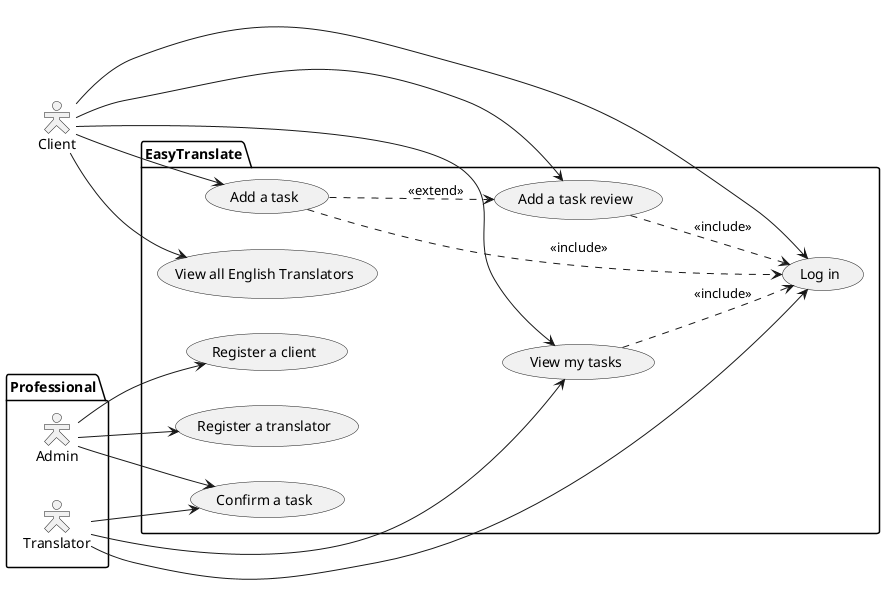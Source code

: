 @startuml
skinparam actorStyle Hollow
left to right direction
actor Client as c
package Professional {
  actor Admin as a
  actor "Translator" as tr
}
package EasyTranslate {
  usecase "Log in" as UC1
  usecase "Add a task" as UC2
  usecase "Add a task review" as UC3
  usecase "View all English Translators" as UC4
  usecase "View my tasks" as UC5
  usecase "Register a client" as UC6
  usecase "Register a translator" as UC7
  usecase "Confirm a task" as UC8
}
c --> UC4
c --> UC1
tr --> UC1
c -> UC2
c --> UC5
tr --> UC5
a --> UC6
a --> UC7
a --> UC8
tr --> UC8
c --> UC3

' Include Relations
UC2 ..> UC1 : <<include>>
UC3 ..> UC1 : <<include>>
UC5 ..> UC1 : <<include>>

' Extend Relations
UC2 ..> UC3 : <<extend>>
' UC4 ..> UC7 : <<extend>>

@enduml
